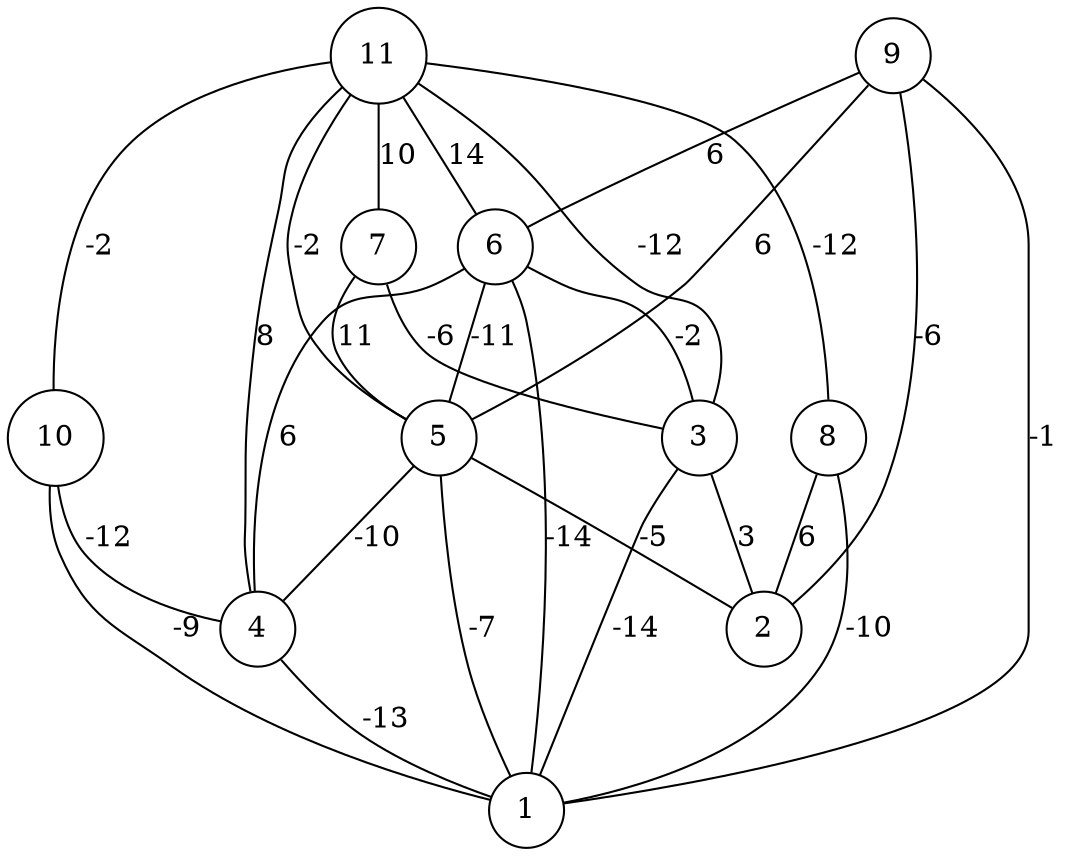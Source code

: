 graph { 
	 fontname="Helvetica,Arial,sans-serif" 
	 node [shape = circle]; 
	 11 -- 3 [label = "-12"];
	 11 -- 4 [label = "8"];
	 11 -- 5 [label = "-2"];
	 11 -- 6 [label = "14"];
	 11 -- 7 [label = "10"];
	 11 -- 8 [label = "-12"];
	 11 -- 10 [label = "-2"];
	 10 -- 1 [label = "-9"];
	 10 -- 4 [label = "-12"];
	 9 -- 1 [label = "-1"];
	 9 -- 2 [label = "-6"];
	 9 -- 5 [label = "6"];
	 9 -- 6 [label = "6"];
	 8 -- 1 [label = "-10"];
	 8 -- 2 [label = "6"];
	 7 -- 3 [label = "-6"];
	 7 -- 5 [label = "11"];
	 6 -- 1 [label = "-14"];
	 6 -- 3 [label = "-2"];
	 6 -- 4 [label = "6"];
	 6 -- 5 [label = "-11"];
	 5 -- 1 [label = "-7"];
	 5 -- 2 [label = "-5"];
	 5 -- 4 [label = "-10"];
	 4 -- 1 [label = "-13"];
	 3 -- 1 [label = "-14"];
	 3 -- 2 [label = "3"];
	 1;
	 2;
	 3;
	 4;
	 5;
	 6;
	 7;
	 8;
	 9;
	 10;
	 11;
}
